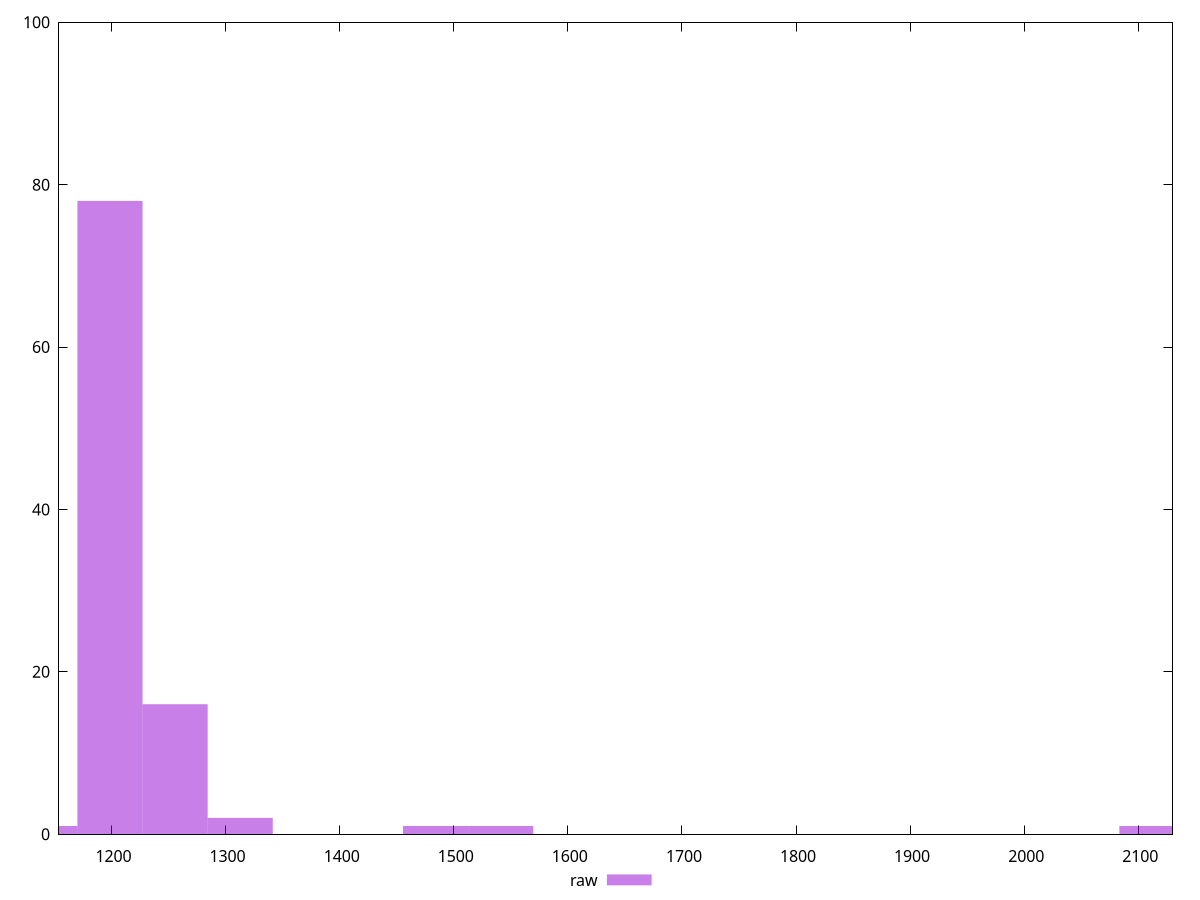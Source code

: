 reset

$raw <<EOF
2111.9597061125355 1
1541.1597855415798 1
1198.6798331990067 78
1484.0797934844843 1
1312.8398173131977 2
1255.7598252561022 16
1141.599841141911 1
EOF

set key outside below
set boxwidth 57.07999205709555
set xrange [1154:2130]
set yrange [0:100]
set trange [0:100]
set style fill transparent solid 0.5 noborder
set terminal svg size 640, 490 enhanced background rgb 'white'
set output "report_00017_2021-02-10T15-08-03.406Z/render-blocking-resources/samples/pages+cached/raw/histogram.svg"

plot $raw title "raw" with boxes

reset
